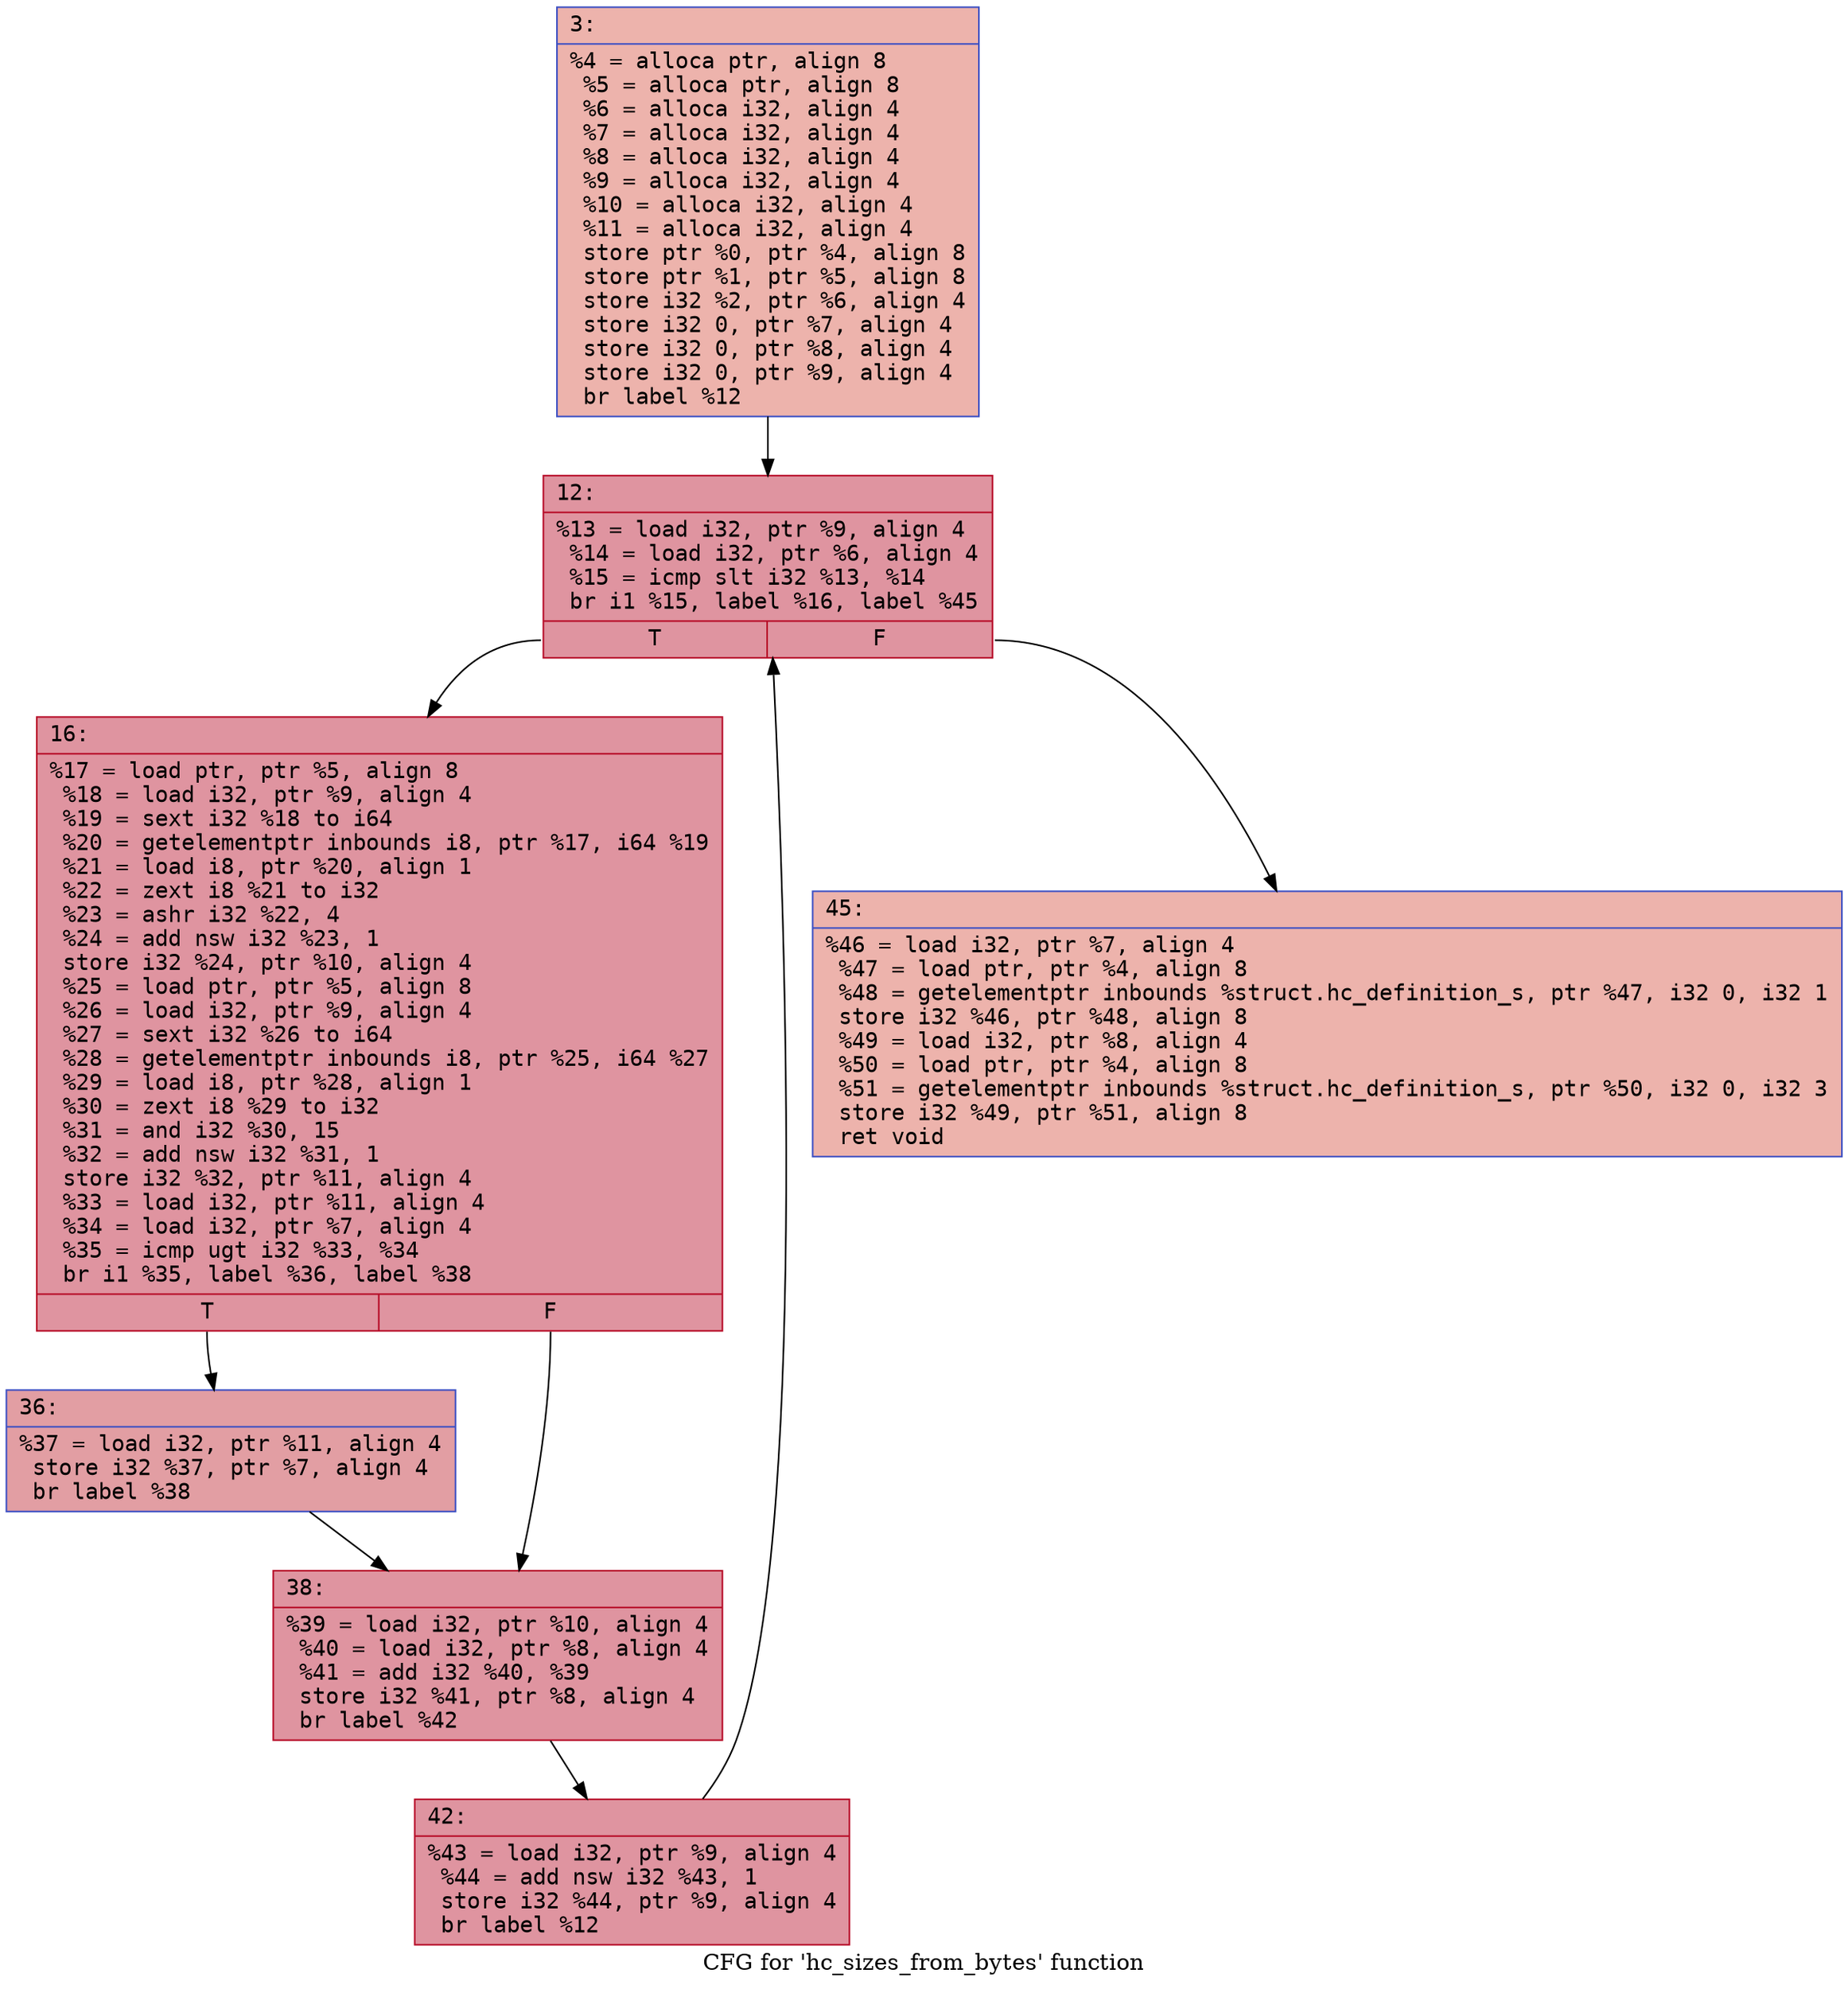 digraph "CFG for 'hc_sizes_from_bytes' function" {
	label="CFG for 'hc_sizes_from_bytes' function";

	Node0x6000001982d0 [shape=record,color="#3d50c3ff", style=filled, fillcolor="#d6524470" fontname="Courier",label="{3:\l|  %4 = alloca ptr, align 8\l  %5 = alloca ptr, align 8\l  %6 = alloca i32, align 4\l  %7 = alloca i32, align 4\l  %8 = alloca i32, align 4\l  %9 = alloca i32, align 4\l  %10 = alloca i32, align 4\l  %11 = alloca i32, align 4\l  store ptr %0, ptr %4, align 8\l  store ptr %1, ptr %5, align 8\l  store i32 %2, ptr %6, align 4\l  store i32 0, ptr %7, align 4\l  store i32 0, ptr %8, align 4\l  store i32 0, ptr %9, align 4\l  br label %12\l}"];
	Node0x6000001982d0 -> Node0x600000198320[tooltip="3 -> 12\nProbability 100.00%" ];
	Node0x600000198320 [shape=record,color="#b70d28ff", style=filled, fillcolor="#b70d2870" fontname="Courier",label="{12:\l|  %13 = load i32, ptr %9, align 4\l  %14 = load i32, ptr %6, align 4\l  %15 = icmp slt i32 %13, %14\l  br i1 %15, label %16, label %45\l|{<s0>T|<s1>F}}"];
	Node0x600000198320:s0 -> Node0x600000198370[tooltip="12 -> 16\nProbability 96.88%" ];
	Node0x600000198320:s1 -> Node0x6000001984b0[tooltip="12 -> 45\nProbability 3.12%" ];
	Node0x600000198370 [shape=record,color="#b70d28ff", style=filled, fillcolor="#b70d2870" fontname="Courier",label="{16:\l|  %17 = load ptr, ptr %5, align 8\l  %18 = load i32, ptr %9, align 4\l  %19 = sext i32 %18 to i64\l  %20 = getelementptr inbounds i8, ptr %17, i64 %19\l  %21 = load i8, ptr %20, align 1\l  %22 = zext i8 %21 to i32\l  %23 = ashr i32 %22, 4\l  %24 = add nsw i32 %23, 1\l  store i32 %24, ptr %10, align 4\l  %25 = load ptr, ptr %5, align 8\l  %26 = load i32, ptr %9, align 4\l  %27 = sext i32 %26 to i64\l  %28 = getelementptr inbounds i8, ptr %25, i64 %27\l  %29 = load i8, ptr %28, align 1\l  %30 = zext i8 %29 to i32\l  %31 = and i32 %30, 15\l  %32 = add nsw i32 %31, 1\l  store i32 %32, ptr %11, align 4\l  %33 = load i32, ptr %11, align 4\l  %34 = load i32, ptr %7, align 4\l  %35 = icmp ugt i32 %33, %34\l  br i1 %35, label %36, label %38\l|{<s0>T|<s1>F}}"];
	Node0x600000198370:s0 -> Node0x6000001983c0[tooltip="16 -> 36\nProbability 50.00%" ];
	Node0x600000198370:s1 -> Node0x600000198410[tooltip="16 -> 38\nProbability 50.00%" ];
	Node0x6000001983c0 [shape=record,color="#3d50c3ff", style=filled, fillcolor="#be242e70" fontname="Courier",label="{36:\l|  %37 = load i32, ptr %11, align 4\l  store i32 %37, ptr %7, align 4\l  br label %38\l}"];
	Node0x6000001983c0 -> Node0x600000198410[tooltip="36 -> 38\nProbability 100.00%" ];
	Node0x600000198410 [shape=record,color="#b70d28ff", style=filled, fillcolor="#b70d2870" fontname="Courier",label="{38:\l|  %39 = load i32, ptr %10, align 4\l  %40 = load i32, ptr %8, align 4\l  %41 = add i32 %40, %39\l  store i32 %41, ptr %8, align 4\l  br label %42\l}"];
	Node0x600000198410 -> Node0x600000198460[tooltip="38 -> 42\nProbability 100.00%" ];
	Node0x600000198460 [shape=record,color="#b70d28ff", style=filled, fillcolor="#b70d2870" fontname="Courier",label="{42:\l|  %43 = load i32, ptr %9, align 4\l  %44 = add nsw i32 %43, 1\l  store i32 %44, ptr %9, align 4\l  br label %12\l}"];
	Node0x600000198460 -> Node0x600000198320[tooltip="42 -> 12\nProbability 100.00%" ];
	Node0x6000001984b0 [shape=record,color="#3d50c3ff", style=filled, fillcolor="#d6524470" fontname="Courier",label="{45:\l|  %46 = load i32, ptr %7, align 4\l  %47 = load ptr, ptr %4, align 8\l  %48 = getelementptr inbounds %struct.hc_definition_s, ptr %47, i32 0, i32 1\l  store i32 %46, ptr %48, align 8\l  %49 = load i32, ptr %8, align 4\l  %50 = load ptr, ptr %4, align 8\l  %51 = getelementptr inbounds %struct.hc_definition_s, ptr %50, i32 0, i32 3\l  store i32 %49, ptr %51, align 8\l  ret void\l}"];
}

